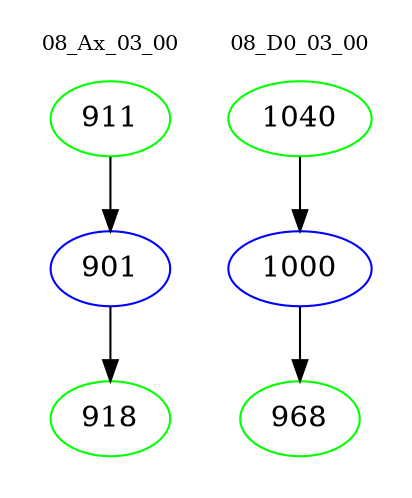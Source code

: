 digraph{
subgraph cluster_0 {
color = white
label = "08_Ax_03_00";
fontsize=10;
T0_911 [label="911", color="green"]
T0_911 -> T0_901 [color="black"]
T0_901 [label="901", color="blue"]
T0_901 -> T0_918 [color="black"]
T0_918 [label="918", color="green"]
}
subgraph cluster_1 {
color = white
label = "08_D0_03_00";
fontsize=10;
T1_1040 [label="1040", color="green"]
T1_1040 -> T1_1000 [color="black"]
T1_1000 [label="1000", color="blue"]
T1_1000 -> T1_968 [color="black"]
T1_968 [label="968", color="green"]
}
}

